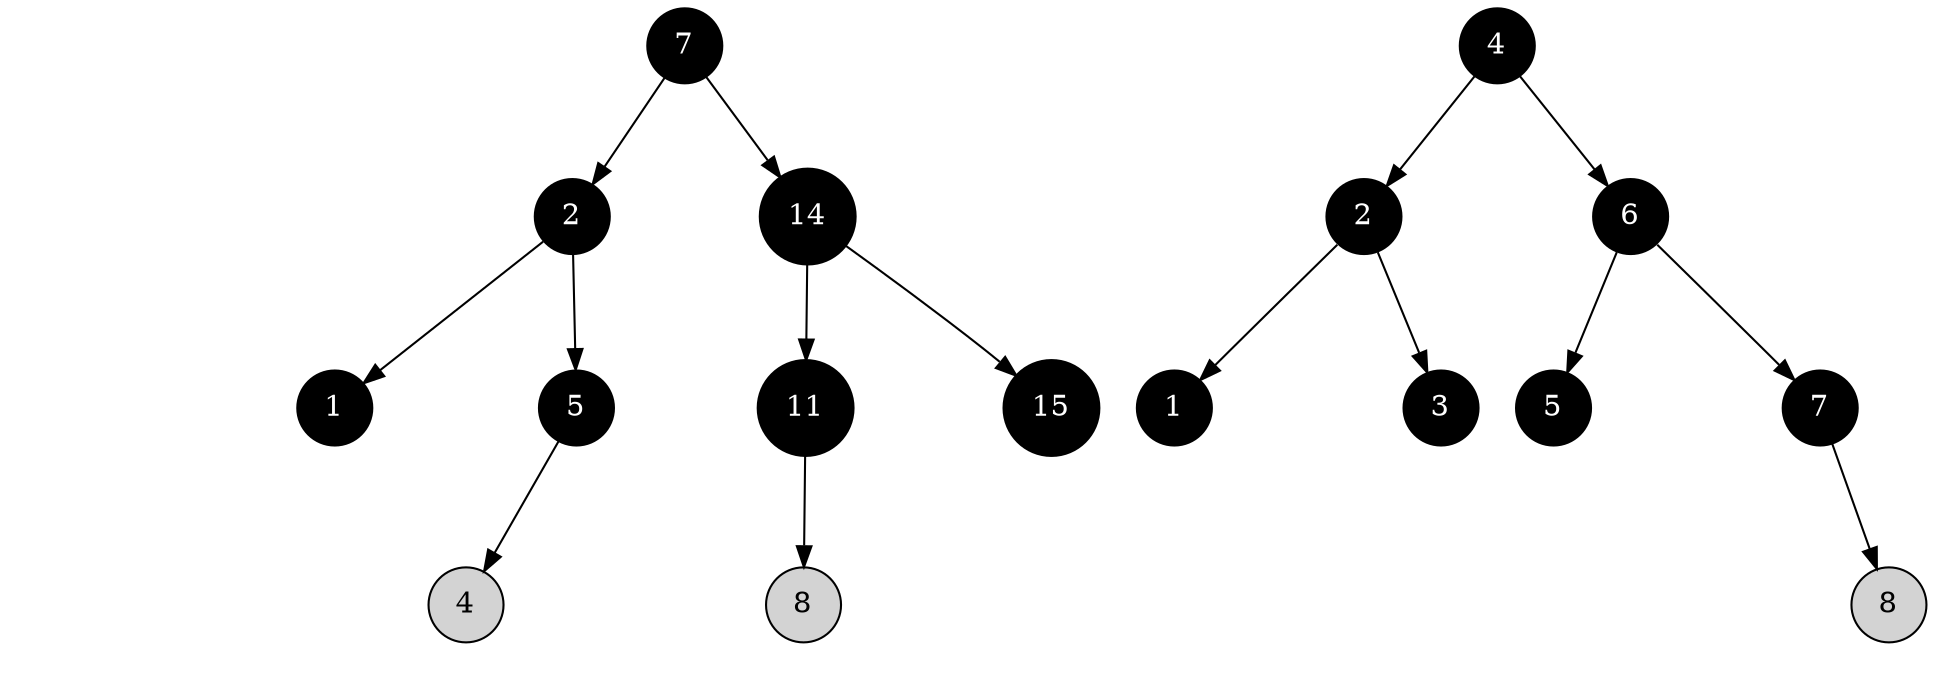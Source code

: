 /*red black trees by Haskell insertion*/
/*
 * tree 1
(((. 1:B .) 2:B ((. 4:R .) 5:B .)) 7:B (((. 8:R .) 11:B .) 14:B (. 15:B .)))
 * tree 2
(((. 1:B .) 2:B (. 3:B .)) 4:B ((. 5:B .) 6:B (. 7:B (. 8:R .))))*/
digraph G{
    margin="0";
	node [shape=circle,style=filled, fillcolor=black, fontcolor=white];

	/*subgraph cluster0*/{
		e7[label="", style=invis];
		7->2; 7->e7[style=invis]; 7->14;
		{rank=same 2->e7->14 [style=invis]}

		e2[label="", style=invis];
		2->1; 2->e2[style=invis]; 2->5;
		{rank=same 1->e2->5 [style=invis]}

		e14[label="", style=invis];
		14->11; 14->e14[style=invis]; 14->15;
		{rank=same 11->e14->15 [style=invis]}

		e1l[style=invis]; e1[style=invis]; e1r[style=invis];
		1->e1l[style=invis]; 1->e1[style=invis]; 1->e1r[style=invis]

		4 [fillcolor=lightgray, fontcolor=black];
		e5[label="", style=invis];
		e5r[label="", style=invis];
		5->4; 5->e5[style=invis]; 5->e5r[style=invis];
		{rank=same 4->e5->e5r [style=invis]}

		8 [fillcolor=lightgray, fontcolor=black];
		e11[label="", style=invis];
		e11r[label="", style=invis];
		11 -> 8; 11->e11[style=invis]; 11->e11r[style=invis];
		{rank=same 8->e11->e11r [style=invis]}
	}

	/*subgraph cluster1*/{
		b1[label="1"];
		b2[label="2"];
		b3[label="3"];
		b4[label="4"];
		b5[label="5"];
		b6[label="6"];
		b7[label="7"];
		b8[label="8", fillcolor=lightgray, fontcolor=black];

		b4->b2; be4[style=invis]; b4->be4[style=invis]; b4->b6;
		{rank=same b2->be4->b6[style=invis]}

		b2->b1; be2[style=invis]; b2->be2[style=invis]; b2->b3;
		{rank=same b1->be2->b3[style=invis]}

		b6->b5; be6[style=invis]; b6->be6[style=invis]; b6->b7;
		{rank=same b5->be6->b7[style=invis]}

		be7l[style=invis]; b7->be7l[style=invis]; b7->b8;
        {rank=same be7l->b8[style=invis]}
	}
}

